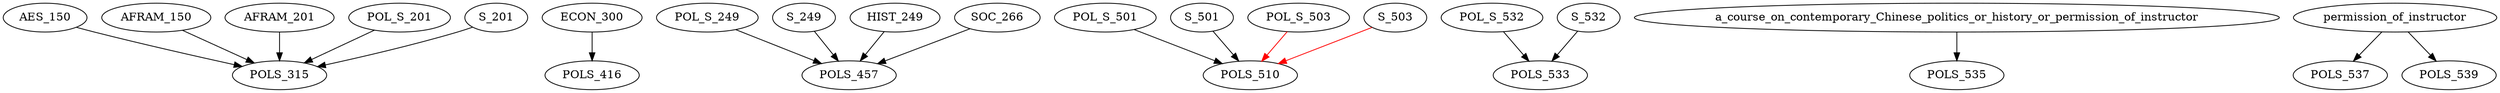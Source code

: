 digraph G {
    edge [color=black];
    AES_150 -> POLS_315;
    AFRAM_150 -> POLS_315;
    AFRAM_201 -> POLS_315;
    POL_S_201 -> POLS_315;
    S_201 -> POLS_315;
    edge [color=black];
    ECON_300 -> POLS_416;
    edge [color=black];
    POL_S_249 -> POLS_457;
    S_249 -> POLS_457;
    HIST_249 -> POLS_457;
    SOC_266 -> POLS_457;
    edge [color=black];
    POL_S_501 -> POLS_510;
    S_501 -> POLS_510;
    edge [color=red];
    POL_S_503 -> POLS_510;
    S_503 -> POLS_510;
    edge [color=black];
    POL_S_532 -> POLS_533;
    S_532 -> POLS_533;
    edge [color=black];
    a_course_on_contemporary_Chinese_politics_or_history_or_permission_of_instructor -> POLS_535;
    edge [color=black];
    permission_of_instructor -> POLS_537;
    edge [color=black];
    permission_of_instructor -> POLS_539;
}

